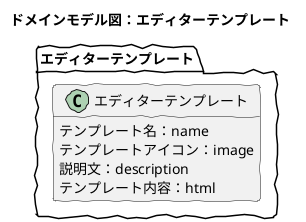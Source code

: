 @startuml
skinparam handwritten true
skinparam backgroundColor white
hide method

title ドメインモデル図：エディターテンプレート

package エディターテンプレート {
	
	class エディターテンプレート {
		テンプレート名：name
		テンプレートアイコン：image
		説明文：description
		テンプレート内容：html
	}

}

@enduml
